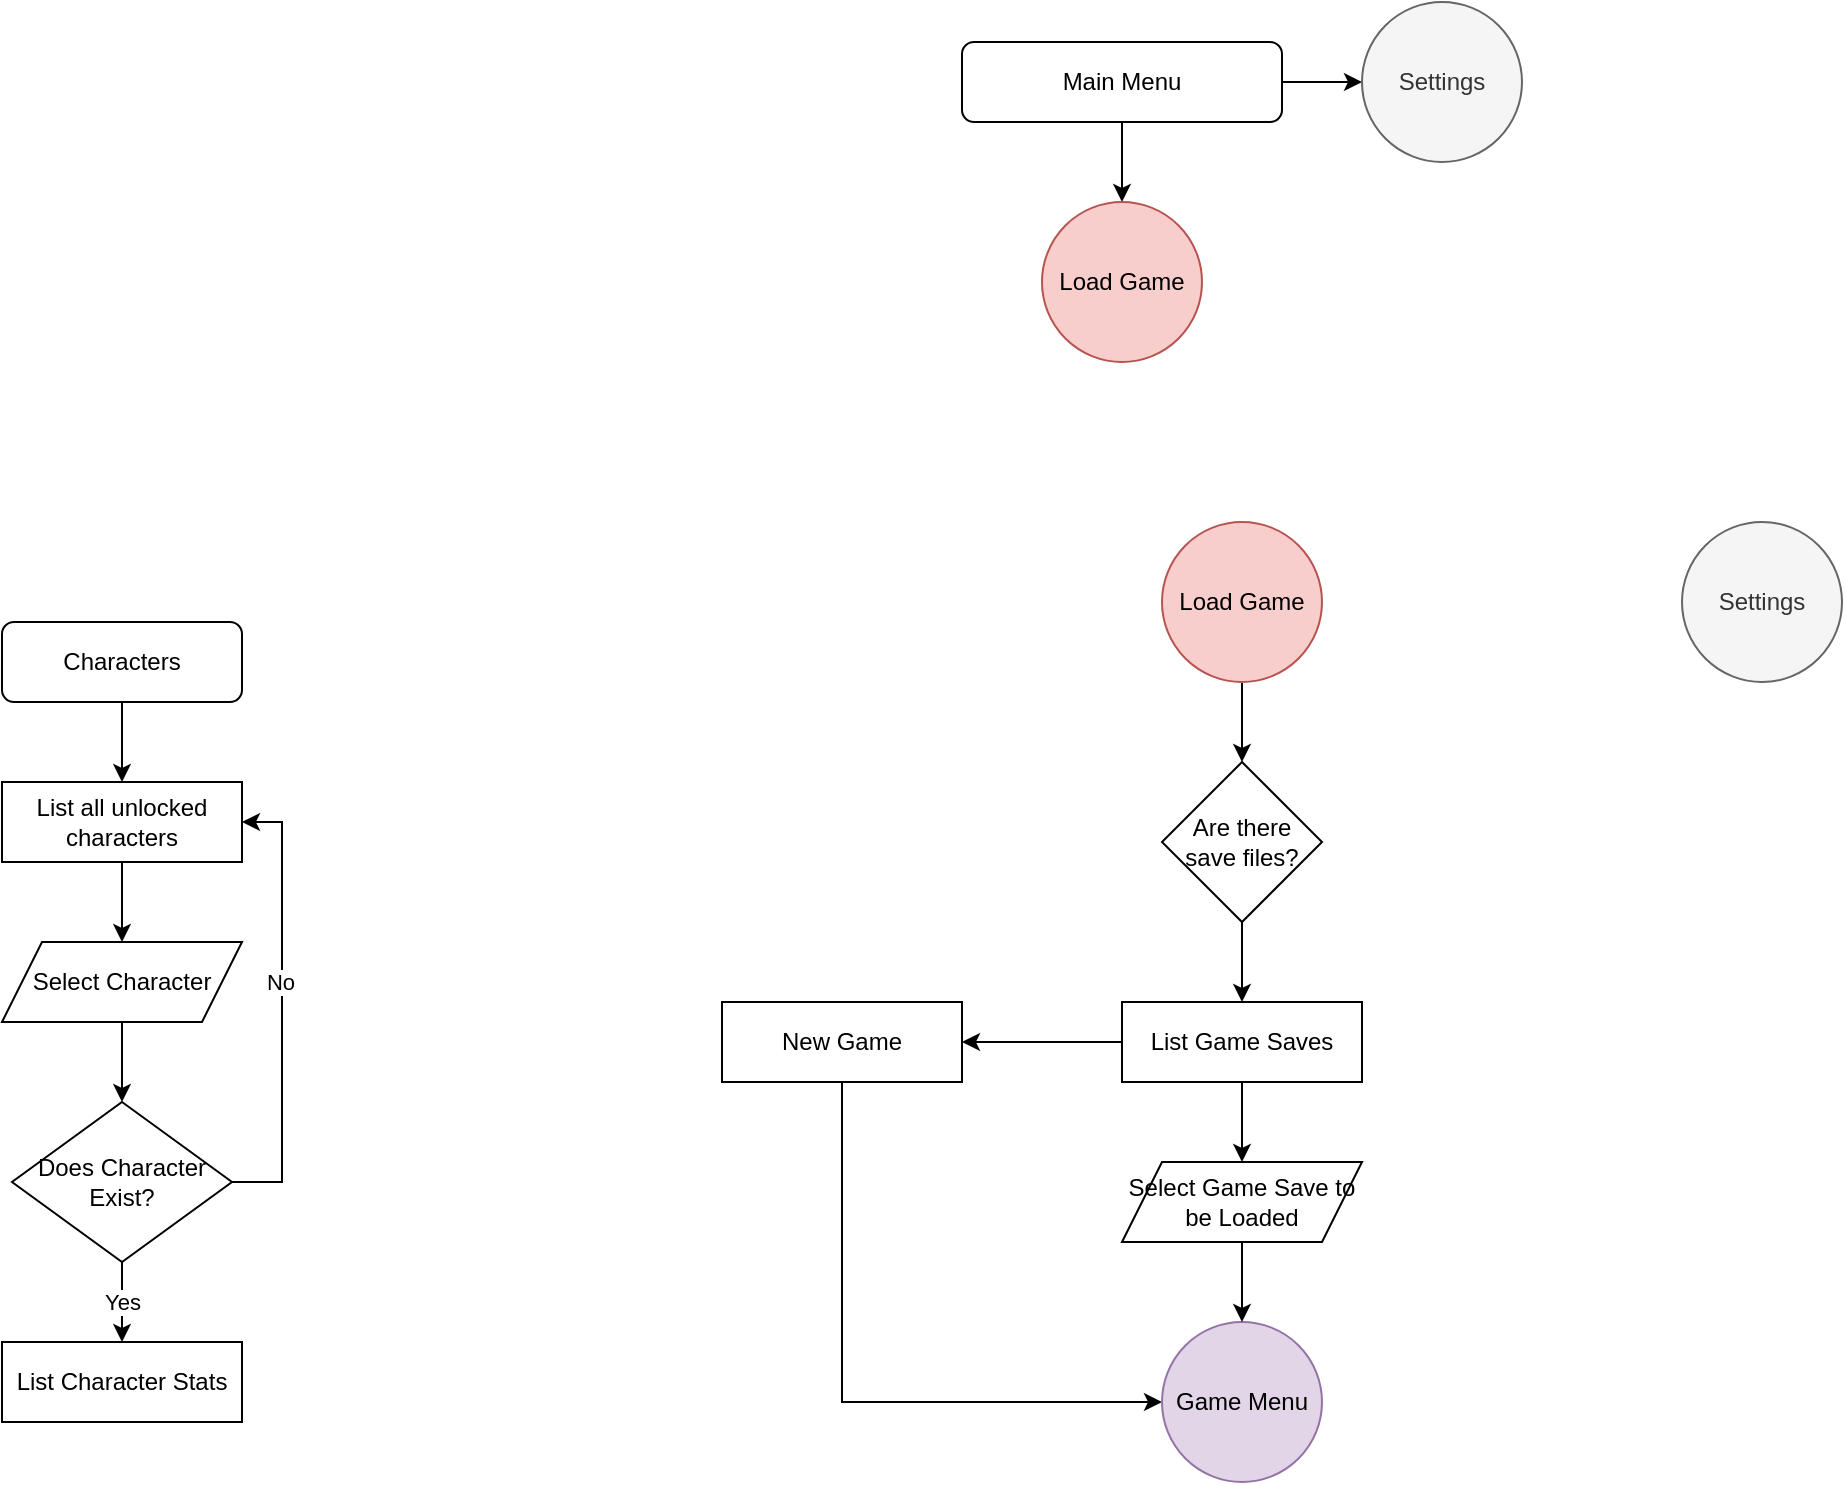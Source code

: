 <mxfile version="20.8.10" type="github"><diagram id="C5RBs43oDa-KdzZeNtuy" name="Page-1"><mxGraphModel dx="1434" dy="884" grid="1" gridSize="10" guides="1" tooltips="1" connect="1" arrows="1" fold="1" page="1" pageScale="1" pageWidth="1600" pageHeight="900" math="0" shadow="0"><root><mxCell id="WIyWlLk6GJQsqaUBKTNV-0"/><mxCell id="WIyWlLk6GJQsqaUBKTNV-1" parent="WIyWlLk6GJQsqaUBKTNV-0"/><mxCell id="g-aKOn21pfKXMcuHY5Iw-23" value="" style="edgeStyle=orthogonalEdgeStyle;rounded=0;orthogonalLoop=1;jettySize=auto;html=1;" parent="WIyWlLk6GJQsqaUBKTNV-1" source="g-aKOn21pfKXMcuHY5Iw-0" target="g-aKOn21pfKXMcuHY5Iw-22" edge="1"><mxGeometry relative="1" as="geometry"/></mxCell><mxCell id="g-aKOn21pfKXMcuHY5Iw-0" value="Main Menu" style="rounded=1;whiteSpace=wrap;html=1;" parent="WIyWlLk6GJQsqaUBKTNV-1" vertex="1"><mxGeometry x="520" y="40" width="160" height="40" as="geometry"/></mxCell><mxCell id="g-aKOn21pfKXMcuHY5Iw-29" value="" style="edgeStyle=orthogonalEdgeStyle;rounded=0;orthogonalLoop=1;jettySize=auto;html=1;" parent="WIyWlLk6GJQsqaUBKTNV-1" source="g-aKOn21pfKXMcuHY5Iw-12" target="g-aKOn21pfKXMcuHY5Iw-28" edge="1"><mxGeometry relative="1" as="geometry"/></mxCell><mxCell id="g-aKOn21pfKXMcuHY5Iw-12" value="Characters" style="rounded=1;whiteSpace=wrap;html=1;" parent="WIyWlLk6GJQsqaUBKTNV-1" vertex="1"><mxGeometry x="40" y="330" width="120" height="40" as="geometry"/></mxCell><mxCell id="g-aKOn21pfKXMcuHY5Iw-22" value="&lt;font color=&quot;#000000&quot;&gt;Load Game&lt;/font&gt;" style="ellipse;whiteSpace=wrap;html=1;rounded=1;fillColor=#f8cecc;strokeColor=#b85450;" parent="WIyWlLk6GJQsqaUBKTNV-1" vertex="1"><mxGeometry x="560" y="120" width="80" height="80" as="geometry"/></mxCell><mxCell id="g-aKOn21pfKXMcuHY5Iw-24" value="" style="edgeStyle=orthogonalEdgeStyle;rounded=0;orthogonalLoop=1;jettySize=auto;html=1;exitX=1;exitY=0.5;exitDx=0;exitDy=0;" parent="WIyWlLk6GJQsqaUBKTNV-1" source="g-aKOn21pfKXMcuHY5Iw-0" target="g-aKOn21pfKXMcuHY5Iw-25" edge="1"><mxGeometry relative="1" as="geometry"><mxPoint x="760" as="sourcePoint"/></mxGeometry></mxCell><mxCell id="g-aKOn21pfKXMcuHY5Iw-25" value="Settings" style="ellipse;whiteSpace=wrap;html=1;rounded=1;fillColor=#f5f5f5;strokeColor=#666666;fontColor=#333333;" parent="WIyWlLk6GJQsqaUBKTNV-1" vertex="1"><mxGeometry x="720" y="20" width="80" height="80" as="geometry"/></mxCell><mxCell id="g-aKOn21pfKXMcuHY5Iw-39" value="" style="edgeStyle=orthogonalEdgeStyle;rounded=0;orthogonalLoop=1;jettySize=auto;html=1;" parent="WIyWlLk6GJQsqaUBKTNV-1" source="g-aKOn21pfKXMcuHY5Iw-28" target="g-aKOn21pfKXMcuHY5Iw-38" edge="1"><mxGeometry relative="1" as="geometry"/></mxCell><mxCell id="g-aKOn21pfKXMcuHY5Iw-28" value="List all unlocked characters" style="rounded=0;whiteSpace=wrap;html=1;" parent="WIyWlLk6GJQsqaUBKTNV-1" vertex="1"><mxGeometry x="40" y="410" width="120" height="40" as="geometry"/></mxCell><mxCell id="g-aKOn21pfKXMcuHY5Iw-41" value="" style="edgeStyle=orthogonalEdgeStyle;rounded=0;orthogonalLoop=1;jettySize=auto;html=1;" parent="WIyWlLk6GJQsqaUBKTNV-1" source="g-aKOn21pfKXMcuHY5Iw-38" target="g-aKOn21pfKXMcuHY5Iw-40" edge="1"><mxGeometry relative="1" as="geometry"/></mxCell><mxCell id="g-aKOn21pfKXMcuHY5Iw-38" value="Select Character" style="shape=parallelogram;perimeter=parallelogramPerimeter;whiteSpace=wrap;html=1;fixedSize=1;rounded=0;" parent="WIyWlLk6GJQsqaUBKTNV-1" vertex="1"><mxGeometry x="40" y="490" width="120" height="40" as="geometry"/></mxCell><mxCell id="g-aKOn21pfKXMcuHY5Iw-42" style="edgeStyle=orthogonalEdgeStyle;rounded=0;orthogonalLoop=1;jettySize=auto;html=1;exitX=1;exitY=0.5;exitDx=0;exitDy=0;entryX=1;entryY=0.5;entryDx=0;entryDy=0;" parent="WIyWlLk6GJQsqaUBKTNV-1" source="g-aKOn21pfKXMcuHY5Iw-40" target="g-aKOn21pfKXMcuHY5Iw-28" edge="1"><mxGeometry relative="1" as="geometry"><Array as="points"><mxPoint x="180" y="610"/><mxPoint x="180" y="430"/></Array></mxGeometry></mxCell><mxCell id="g-aKOn21pfKXMcuHY5Iw-44" value="No" style="edgeLabel;html=1;align=center;verticalAlign=middle;resizable=0;points=[];" parent="g-aKOn21pfKXMcuHY5Iw-42" vertex="1" connectable="0"><mxGeometry x="-0.244" y="1" relative="1" as="geometry"><mxPoint y="-40" as="offset"/></mxGeometry></mxCell><mxCell id="g-aKOn21pfKXMcuHY5Iw-46" value="" style="edgeStyle=orthogonalEdgeStyle;rounded=0;orthogonalLoop=1;jettySize=auto;html=1;" parent="WIyWlLk6GJQsqaUBKTNV-1" source="g-aKOn21pfKXMcuHY5Iw-40" target="g-aKOn21pfKXMcuHY5Iw-45" edge="1"><mxGeometry relative="1" as="geometry"/></mxCell><mxCell id="g-aKOn21pfKXMcuHY5Iw-47" value="Yes" style="edgeLabel;html=1;align=center;verticalAlign=middle;resizable=0;points=[];" parent="g-aKOn21pfKXMcuHY5Iw-46" vertex="1" connectable="0"><mxGeometry x="-0.271" y="2" relative="1" as="geometry"><mxPoint x="-2" y="5" as="offset"/></mxGeometry></mxCell><mxCell id="g-aKOn21pfKXMcuHY5Iw-40" value="Does Character Exist?" style="rhombus;whiteSpace=wrap;html=1;rounded=0;" parent="WIyWlLk6GJQsqaUBKTNV-1" vertex="1"><mxGeometry x="45" y="570" width="110" height="80" as="geometry"/></mxCell><mxCell id="g-aKOn21pfKXMcuHY5Iw-45" value="List Character Stats" style="whiteSpace=wrap;html=1;rounded=0;" parent="WIyWlLk6GJQsqaUBKTNV-1" vertex="1"><mxGeometry x="40" y="690" width="120" height="40" as="geometry"/></mxCell><mxCell id="g-aKOn21pfKXMcuHY5Iw-55" value="" style="edgeStyle=orthogonalEdgeStyle;rounded=0;orthogonalLoop=1;jettySize=auto;html=1;exitX=0.5;exitY=1;exitDx=0;exitDy=0;" parent="WIyWlLk6GJQsqaUBKTNV-1" source="g-aKOn21pfKXMcuHY5Iw-60" target="g-aKOn21pfKXMcuHY5Iw-54" edge="1"><mxGeometry relative="1" as="geometry"><mxPoint x="660" y="360" as="sourcePoint"/></mxGeometry></mxCell><mxCell id="g-aKOn21pfKXMcuHY5Iw-57" value="" style="edgeStyle=orthogonalEdgeStyle;rounded=0;orthogonalLoop=1;jettySize=auto;html=1;" parent="WIyWlLk6GJQsqaUBKTNV-1" source="g-aKOn21pfKXMcuHY5Iw-54" target="g-aKOn21pfKXMcuHY5Iw-56" edge="1"><mxGeometry relative="1" as="geometry"/></mxCell><mxCell id="g-aKOn21pfKXMcuHY5Iw-54" value="Are there save files?" style="rhombus;whiteSpace=wrap;html=1;rounded=0;" parent="WIyWlLk6GJQsqaUBKTNV-1" vertex="1"><mxGeometry x="620" y="400" width="80" height="80" as="geometry"/></mxCell><mxCell id="g-aKOn21pfKXMcuHY5Iw-59" value="" style="edgeStyle=orthogonalEdgeStyle;rounded=0;orthogonalLoop=1;jettySize=auto;html=1;" parent="WIyWlLk6GJQsqaUBKTNV-1" source="g-aKOn21pfKXMcuHY5Iw-56" target="g-aKOn21pfKXMcuHY5Iw-58" edge="1"><mxGeometry relative="1" as="geometry"/></mxCell><mxCell id="g-aKOn21pfKXMcuHY5Iw-65" value="" style="edgeStyle=orthogonalEdgeStyle;rounded=0;orthogonalLoop=1;jettySize=auto;html=1;fontColor=#000000;" parent="WIyWlLk6GJQsqaUBKTNV-1" source="g-aKOn21pfKXMcuHY5Iw-56" target="g-aKOn21pfKXMcuHY5Iw-64" edge="1"><mxGeometry relative="1" as="geometry"/></mxCell><mxCell id="g-aKOn21pfKXMcuHY5Iw-56" value="List Game Saves" style="whiteSpace=wrap;html=1;rounded=0;" parent="WIyWlLk6GJQsqaUBKTNV-1" vertex="1"><mxGeometry x="600" y="520" width="120" height="40" as="geometry"/></mxCell><mxCell id="g-aKOn21pfKXMcuHY5Iw-63" style="edgeStyle=orthogonalEdgeStyle;rounded=0;orthogonalLoop=1;jettySize=auto;html=1;exitX=0.5;exitY=1;exitDx=0;exitDy=0;entryX=0;entryY=0.5;entryDx=0;entryDy=0;fontColor=#000000;" parent="WIyWlLk6GJQsqaUBKTNV-1" source="g-aKOn21pfKXMcuHY5Iw-58" target="g-aKOn21pfKXMcuHY5Iw-62" edge="1"><mxGeometry relative="1" as="geometry"/></mxCell><mxCell id="g-aKOn21pfKXMcuHY5Iw-58" value="New Game" style="whiteSpace=wrap;html=1;rounded=0;" parent="WIyWlLk6GJQsqaUBKTNV-1" vertex="1"><mxGeometry x="400" y="520" width="120" height="40" as="geometry"/></mxCell><mxCell id="g-aKOn21pfKXMcuHY5Iw-60" value="&lt;font color=&quot;#000000&quot;&gt;Load Game&lt;/font&gt;" style="ellipse;whiteSpace=wrap;html=1;rounded=1;fillColor=#f8cecc;strokeColor=#b85450;" parent="WIyWlLk6GJQsqaUBKTNV-1" vertex="1"><mxGeometry x="620" y="280" width="80" height="80" as="geometry"/></mxCell><mxCell id="g-aKOn21pfKXMcuHY5Iw-61" value="Settings" style="ellipse;whiteSpace=wrap;html=1;rounded=1;fillColor=#f5f5f5;strokeColor=#666666;fontColor=#333333;" parent="WIyWlLk6GJQsqaUBKTNV-1" vertex="1"><mxGeometry x="880" y="280" width="80" height="80" as="geometry"/></mxCell><mxCell id="g-aKOn21pfKXMcuHY5Iw-62" value="&lt;font color=&quot;#000000&quot;&gt;Game Menu&lt;/font&gt;" style="ellipse;whiteSpace=wrap;html=1;rounded=1;fillColor=#e1d5e7;strokeColor=#9673a6;" parent="WIyWlLk6GJQsqaUBKTNV-1" vertex="1"><mxGeometry x="620" y="680" width="80" height="80" as="geometry"/></mxCell><mxCell id="g-aKOn21pfKXMcuHY5Iw-66" value="" style="edgeStyle=orthogonalEdgeStyle;rounded=0;orthogonalLoop=1;jettySize=auto;html=1;fontColor=#000000;" parent="WIyWlLk6GJQsqaUBKTNV-1" source="g-aKOn21pfKXMcuHY5Iw-64" target="g-aKOn21pfKXMcuHY5Iw-62" edge="1"><mxGeometry relative="1" as="geometry"/></mxCell><mxCell id="g-aKOn21pfKXMcuHY5Iw-64" value="Select Game Save to be Loaded" style="shape=parallelogram;perimeter=parallelogramPerimeter;whiteSpace=wrap;html=1;fixedSize=1;rounded=0;" parent="WIyWlLk6GJQsqaUBKTNV-1" vertex="1"><mxGeometry x="600" y="600" width="120" height="40" as="geometry"/></mxCell></root></mxGraphModel></diagram></mxfile>